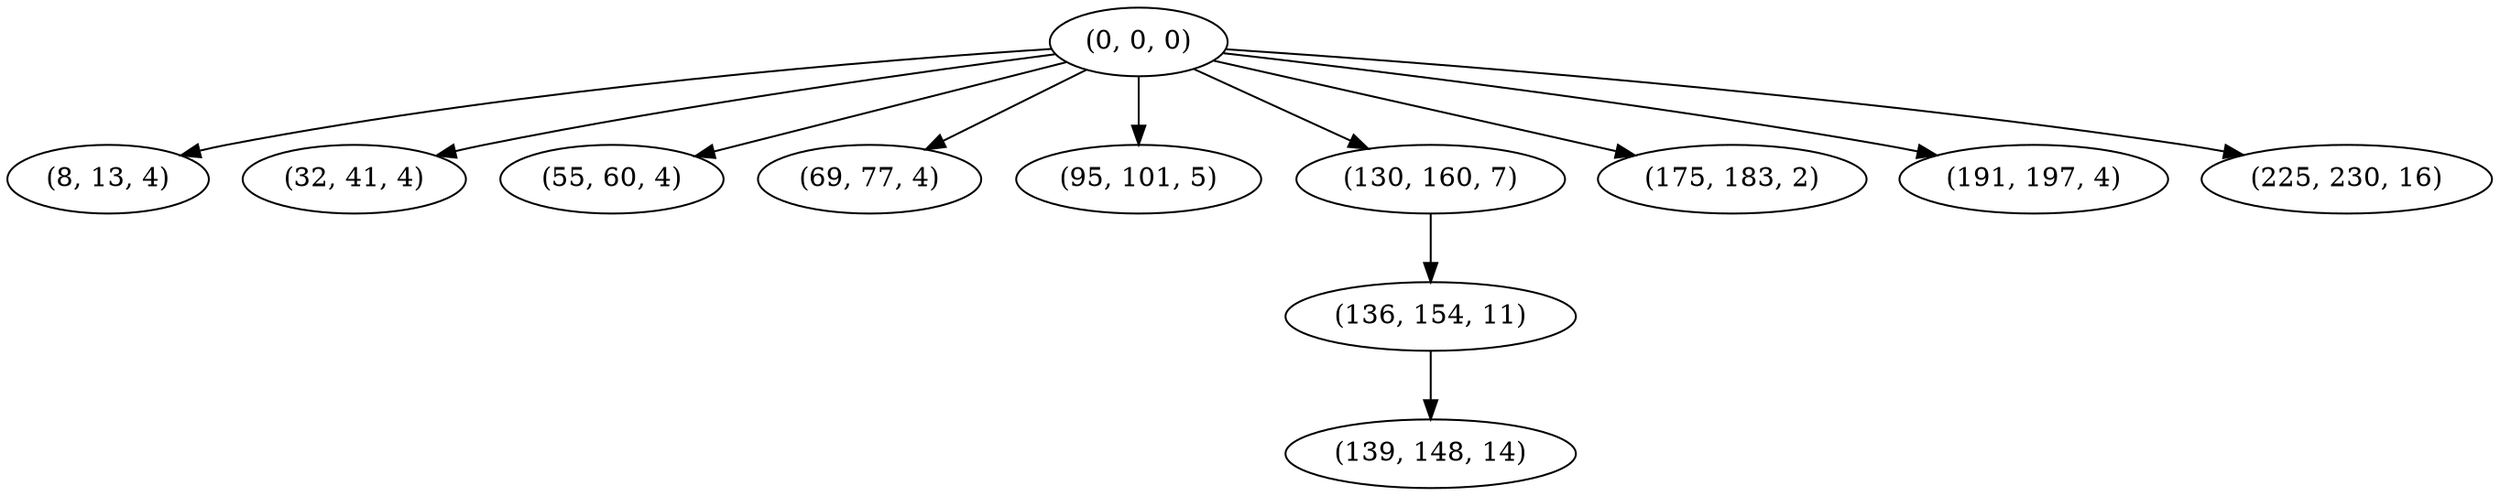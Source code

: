 digraph tree {
    "(0, 0, 0)";
    "(8, 13, 4)";
    "(32, 41, 4)";
    "(55, 60, 4)";
    "(69, 77, 4)";
    "(95, 101, 5)";
    "(130, 160, 7)";
    "(136, 154, 11)";
    "(139, 148, 14)";
    "(175, 183, 2)";
    "(191, 197, 4)";
    "(225, 230, 16)";
    "(0, 0, 0)" -> "(8, 13, 4)";
    "(0, 0, 0)" -> "(32, 41, 4)";
    "(0, 0, 0)" -> "(55, 60, 4)";
    "(0, 0, 0)" -> "(69, 77, 4)";
    "(0, 0, 0)" -> "(95, 101, 5)";
    "(0, 0, 0)" -> "(130, 160, 7)";
    "(0, 0, 0)" -> "(175, 183, 2)";
    "(0, 0, 0)" -> "(191, 197, 4)";
    "(0, 0, 0)" -> "(225, 230, 16)";
    "(130, 160, 7)" -> "(136, 154, 11)";
    "(136, 154, 11)" -> "(139, 148, 14)";
}
